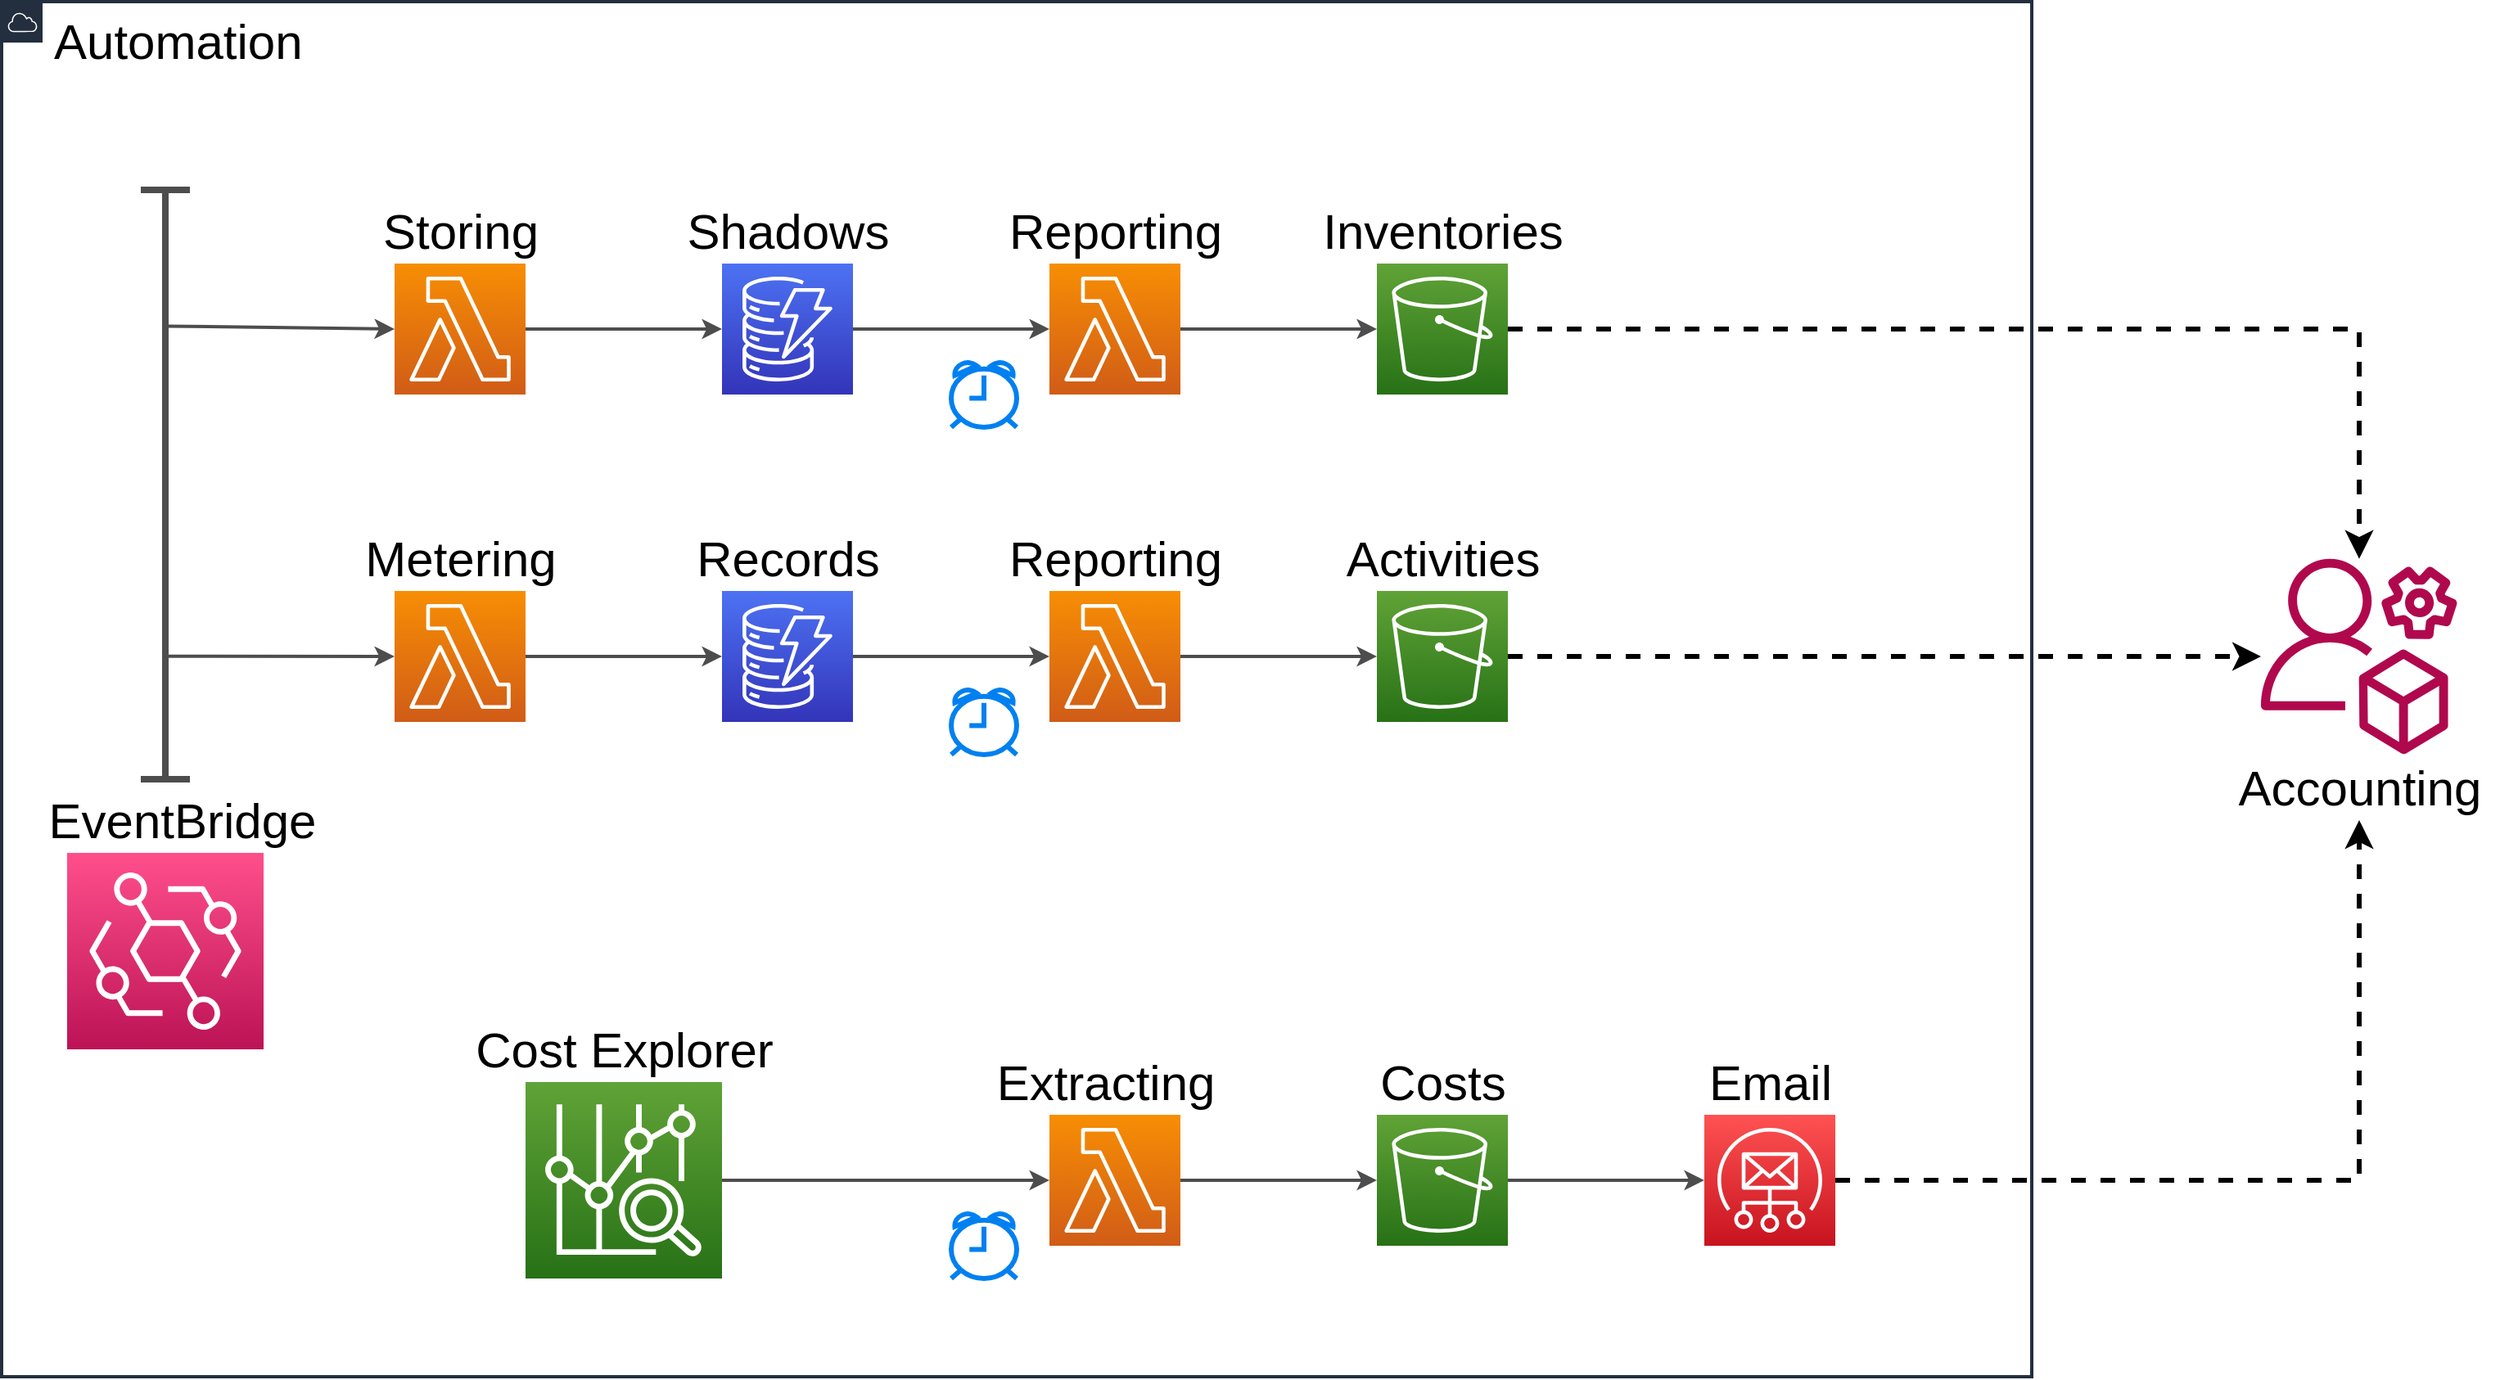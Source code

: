 <mxfile version="21.4.0" type="device">
  <diagram id="Ht1M8jgEwFfnCIfOTk4-" name="Page-1">
    <mxGraphModel dx="1368" dy="991" grid="1" gridSize="10" guides="1" tooltips="1" connect="1" arrows="1" fold="1" page="1" pageScale="1" pageWidth="1600" pageHeight="900" background="#FFFFFF" math="0" shadow="0">
      <root>
        <mxCell id="0" />
        <mxCell id="1" parent="0" />
        <mxCell id="lNVfGLFAs1jdNbvyQik3-2" value="&lt;font style=&quot;font-size: 30px;&quot;&gt;Automation&lt;/font&gt;" style="points=[[0,0],[0.25,0],[0.5,0],[0.75,0],[1,0],[1,0.25],[1,0.5],[1,0.75],[1,1],[0.75,1],[0.5,1],[0.25,1],[0,1],[0,0.75],[0,0.5],[0,0.25]];outlineConnect=0;gradientColor=none;html=1;whiteSpace=wrap;fontSize=30;fontStyle=0;container=0;pointerEvents=0;collapsible=0;recursiveResize=0;shape=mxgraph.aws4.group;grIcon=mxgraph.aws4.group_aws_cloud;strokeColor=#232F3E;fillColor=none;verticalAlign=top;align=left;spacingLeft=30;fontColor=#000000;dashed=0;strokeWidth=2;" parent="1" vertex="1">
          <mxGeometry x="40" y="40" width="1240" height="840" as="geometry" />
        </mxCell>
        <mxCell id="lNVfGLFAs1jdNbvyQik3-12" value="" style="shape=crossbar;whiteSpace=wrap;html=1;rounded=1;fontSize=30;shadow=0;strokeWidth=4;strokeColor=#4D4D4D;fontColor=#000000;rotation=-90;" parent="1" vertex="1">
          <mxGeometry x="-40" y="320" width="360" height="30" as="geometry" />
        </mxCell>
        <mxCell id="lNVfGLFAs1jdNbvyQik3-79" value="" style="endArrow=classic;html=1;rounded=0;fontSize=30;strokeColor=#4D4D4D;strokeWidth=2;entryX=0;entryY=0.5;entryDx=0;entryDy=0;entryPerimeter=0;fontColor=#000000;exitX=0.88;exitY=0.522;exitDx=0;exitDy=0;exitPerimeter=0;" parent="1" target="lNVfGLFAs1jdNbvyQik3-105" edge="1">
          <mxGeometry width="50" height="50" relative="1" as="geometry">
            <mxPoint x="140.66" y="238.2" as="sourcePoint" />
            <mxPoint x="517.579" y="516" as="targetPoint" />
          </mxGeometry>
        </mxCell>
        <mxCell id="lNVfGLFAs1jdNbvyQik3-105" value="" style="sketch=0;points=[[0,0,0],[0.25,0,0],[0.5,0,0],[0.75,0,0],[1,0,0],[0,1,0],[0.25,1,0],[0.5,1,0],[0.75,1,0],[1,1,0],[0,0.25,0],[0,0.5,0],[0,0.75,0],[1,0.25,0],[1,0.5,0],[1,0.75,0]];outlineConnect=0;fontColor=#000000;gradientColor=#F78E04;gradientDirection=north;fillColor=#D05C17;strokeColor=#ffffff;dashed=0;verticalLabelPosition=bottom;verticalAlign=top;align=center;html=1;fontSize=30;fontStyle=0;aspect=fixed;shape=mxgraph.aws4.resourceIcon;resIcon=mxgraph.aws4.lambda;shadow=0;" parent="1" vertex="1">
          <mxGeometry x="280" y="200" width="80" height="80" as="geometry" />
        </mxCell>
        <mxCell id="lNVfGLFAs1jdNbvyQik3-106" value="" style="sketch=0;points=[[0,0,0],[0.25,0,0],[0.5,0,0],[0.75,0,0],[1,0,0],[0,1,0],[0.25,1,0],[0.5,1,0],[0.75,1,0],[1,1,0],[0,0.25,0],[0,0.5,0],[0,0.75,0],[1,0.25,0],[1,0.5,0],[1,0.75,0]];outlineConnect=0;fontColor=#000000;gradientColor=#F78E04;gradientDirection=north;fillColor=#D05C17;strokeColor=#ffffff;dashed=0;verticalLabelPosition=bottom;verticalAlign=top;align=center;html=1;fontSize=30;fontStyle=0;aspect=fixed;shape=mxgraph.aws4.resourceIcon;resIcon=mxgraph.aws4.lambda;shadow=0;" parent="1" vertex="1">
          <mxGeometry x="680" y="200" width="80" height="80" as="geometry" />
        </mxCell>
        <mxCell id="lNVfGLFAs1jdNbvyQik3-113" value="" style="html=1;verticalLabelPosition=bottom;align=center;labelBackgroundColor=#ffffff;verticalAlign=top;strokeWidth=3;strokeColor=#0080F0;shadow=0;dashed=0;shape=mxgraph.ios7.icons.alarm_clock;fontSize=30;fillColor=none;fontColor=#000000;" parent="1" vertex="1">
          <mxGeometry x="620" y="260" width="40" height="40" as="geometry" />
        </mxCell>
        <mxCell id="lNVfGLFAs1jdNbvyQik3-3" value="" style="sketch=0;points=[[0,0,0],[0.25,0,0],[0.5,0,0],[0.75,0,0],[1,0,0],[0,1,0],[0.25,1,0],[0.5,1,0],[0.75,1,0],[1,1,0],[0,0.25,0],[0,0.5,0],[0,0.75,0],[1,0.25,0],[1,0.5,0],[1,0.75,0]];outlineConnect=0;fontColor=#000000;gradientColor=#FF4F8B;gradientDirection=north;fillColor=#BC1356;strokeColor=#ffffff;dashed=0;verticalLabelPosition=bottom;verticalAlign=top;align=center;html=1;fontSize=30;fontStyle=0;aspect=fixed;shape=mxgraph.aws4.resourceIcon;resIcon=mxgraph.aws4.eventbridge;" parent="1" vertex="1">
          <mxGeometry x="80.0" y="560" width="120" height="120" as="geometry" />
        </mxCell>
        <mxCell id="lNVfGLFAs1jdNbvyQik3-41" value="&lt;font style=&quot;font-size: 30px;&quot;&gt;EventBridge&lt;/font&gt;" style="text;html=1;resizable=0;points=[];autosize=1;align=center;verticalAlign=top;spacingTop=-4;fontSize=30;fontStyle=0;fontColor=#000000;" parent="1" vertex="1">
          <mxGeometry x="60.0" y="520" width="180" height="40" as="geometry" />
        </mxCell>
        <mxCell id="jZqfp6MoiFv1Xp_olDQf-8" value="" style="endArrow=classic;html=1;rounded=0;fontSize=30;strokeColor=#4D4D4D;strokeWidth=2;fontColor=#000000;exitX=1;exitY=0.5;exitDx=0;exitDy=0;exitPerimeter=0;" parent="1" source="lNVfGLFAs1jdNbvyQik3-105" target="jZqfp6MoiFv1Xp_olDQf-19" edge="1">
          <mxGeometry width="50" height="50" relative="1" as="geometry">
            <mxPoint x="606" y="400" as="sourcePoint" />
            <mxPoint x="598" y="398" as="targetPoint" />
          </mxGeometry>
        </mxCell>
        <mxCell id="jZqfp6MoiFv1Xp_olDQf-9" value="" style="endArrow=classic;html=1;rounded=0;fontSize=30;strokeColor=#4D4D4D;strokeWidth=2;exitX=1;exitY=0.5;exitDx=0;exitDy=0;exitPerimeter=0;fontColor=#000000;entryX=0;entryY=0.5;entryDx=0;entryDy=0;entryPerimeter=0;" parent="1" source="lNVfGLFAs1jdNbvyQik3-106" target="jZqfp6MoiFv1Xp_olDQf-20" edge="1">
          <mxGeometry width="50" height="50" relative="1" as="geometry">
            <mxPoint x="927.56" y="667.99" as="sourcePoint" />
            <mxPoint x="919" y="240" as="targetPoint" />
          </mxGeometry>
        </mxCell>
        <mxCell id="jZqfp6MoiFv1Xp_olDQf-11" value="Shadows" style="text;html=1;resizable=0;points=[];autosize=1;align=center;verticalAlign=top;spacingTop=-4;fontSize=30;fontStyle=0;fontColor=#000000;" parent="1" vertex="1">
          <mxGeometry x="445" y="160" width="150" height="40" as="geometry" />
        </mxCell>
        <mxCell id="jZqfp6MoiFv1Xp_olDQf-16" value="" style="edgeStyle=segmentEdgeStyle;endArrow=classic;html=1;curved=0;rounded=0;endSize=8;startSize=8;fontColor=#FFFFFF;strokeWidth=3;dashed=1;" parent="1" source="jZqfp6MoiFv1Xp_olDQf-31" target="jZqfp6MoiFv1Xp_olDQf-34" edge="1">
          <mxGeometry width="50" height="50" relative="1" as="geometry">
            <mxPoint x="1040.98" y="237" as="sourcePoint" />
            <mxPoint x="943.78" y="100" as="targetPoint" />
            <Array as="points" />
          </mxGeometry>
        </mxCell>
        <mxCell id="jZqfp6MoiFv1Xp_olDQf-19" value="" style="sketch=0;points=[[0,0,0],[0.25,0,0],[0.5,0,0],[0.75,0,0],[1,0,0],[0,1,0],[0.25,1,0],[0.5,1,0],[0.75,1,0],[1,1,0],[0,0.25,0],[0,0.5,0],[0,0.75,0],[1,0.25,0],[1,0.5,0],[1,0.75,0]];outlineConnect=0;fontColor=#232F3E;gradientColor=#4D72F3;gradientDirection=north;fillColor=#3334B9;strokeColor=#ffffff;dashed=0;verticalLabelPosition=bottom;verticalAlign=top;align=center;html=1;fontSize=12;fontStyle=0;aspect=fixed;shape=mxgraph.aws4.resourceIcon;resIcon=mxgraph.aws4.dynamodb;" parent="1" vertex="1">
          <mxGeometry x="480" y="200" width="80" height="80" as="geometry" />
        </mxCell>
        <mxCell id="jZqfp6MoiFv1Xp_olDQf-20" value="" style="sketch=0;points=[[0,0,0],[0.25,0,0],[0.5,0,0],[0.75,0,0],[1,0,0],[0,1,0],[0.25,1,0],[0.5,1,0],[0.75,1,0],[1,1,0],[0,0.25,0],[0,0.5,0],[0,0.75,0],[1,0.25,0],[1,0.5,0],[1,0.75,0]];outlineConnect=0;fontColor=#232F3E;gradientColor=#60A337;gradientDirection=north;fillColor=#277116;strokeColor=#ffffff;dashed=0;verticalLabelPosition=bottom;verticalAlign=top;align=center;html=1;fontSize=12;fontStyle=0;aspect=fixed;shape=mxgraph.aws4.resourceIcon;resIcon=mxgraph.aws4.s3;" parent="1" vertex="1">
          <mxGeometry x="880" y="200" width="80" height="80" as="geometry" />
        </mxCell>
        <mxCell id="jZqfp6MoiFv1Xp_olDQf-21" value="Inventories" style="text;html=1;resizable=0;points=[];autosize=1;align=center;verticalAlign=top;spacingTop=-4;fontSize=30;fontStyle=0;fontColor=#000000;" parent="1" vertex="1">
          <mxGeometry x="835" y="160" width="170" height="40" as="geometry" />
        </mxCell>
        <mxCell id="jZqfp6MoiFv1Xp_olDQf-22" value="" style="endArrow=classic;html=1;rounded=0;fontSize=30;strokeColor=#4D4D4D;strokeWidth=2;fontColor=#000000;entryX=0;entryY=0.5;entryDx=0;entryDy=0;entryPerimeter=0;" parent="1" source="jZqfp6MoiFv1Xp_olDQf-19" target="lNVfGLFAs1jdNbvyQik3-106" edge="1">
          <mxGeometry width="50" height="50" relative="1" as="geometry">
            <mxPoint x="609" y="410" as="sourcePoint" />
            <mxPoint x="609" y="330" as="targetPoint" />
          </mxGeometry>
        </mxCell>
        <mxCell id="jZqfp6MoiFv1Xp_olDQf-23" value="" style="endArrow=classic;html=1;rounded=0;fontSize=30;strokeColor=#4D4D4D;strokeWidth=2;entryX=0;entryY=0.5;entryDx=0;entryDy=0;entryPerimeter=0;fontColor=#000000;exitX=0.431;exitY=0.433;exitDx=0;exitDy=0;exitPerimeter=0;" parent="1" target="jZqfp6MoiFv1Xp_olDQf-24" edge="1">
          <mxGeometry width="50" height="50" relative="1" as="geometry">
            <mxPoint x="137.99" y="439.84" as="sourcePoint" />
            <mxPoint x="997.579" y="556" as="targetPoint" />
          </mxGeometry>
        </mxCell>
        <mxCell id="jZqfp6MoiFv1Xp_olDQf-24" value="" style="sketch=0;points=[[0,0,0],[0.25,0,0],[0.5,0,0],[0.75,0,0],[1,0,0],[0,1,0],[0.25,1,0],[0.5,1,0],[0.75,1,0],[1,1,0],[0,0.25,0],[0,0.5,0],[0,0.75,0],[1,0.25,0],[1,0.5,0],[1,0.75,0]];outlineConnect=0;fontColor=#000000;gradientColor=#F78E04;gradientDirection=north;fillColor=#D05C17;strokeColor=#ffffff;dashed=0;verticalLabelPosition=bottom;verticalAlign=top;align=center;html=1;fontSize=30;fontStyle=0;aspect=fixed;shape=mxgraph.aws4.resourceIcon;resIcon=mxgraph.aws4.lambda;shadow=0;" parent="1" vertex="1">
          <mxGeometry x="280" y="400" width="80" height="80" as="geometry" />
        </mxCell>
        <mxCell id="jZqfp6MoiFv1Xp_olDQf-25" value="" style="sketch=0;points=[[0,0,0],[0.25,0,0],[0.5,0,0],[0.75,0,0],[1,0,0],[0,1,0],[0.25,1,0],[0.5,1,0],[0.75,1,0],[1,1,0],[0,0.25,0],[0,0.5,0],[0,0.75,0],[1,0.25,0],[1,0.5,0],[1,0.75,0]];outlineConnect=0;fontColor=#000000;gradientColor=#F78E04;gradientDirection=north;fillColor=#D05C17;strokeColor=#ffffff;dashed=0;verticalLabelPosition=bottom;verticalAlign=top;align=center;html=1;fontSize=30;fontStyle=0;aspect=fixed;shape=mxgraph.aws4.resourceIcon;resIcon=mxgraph.aws4.lambda;shadow=0;" parent="1" vertex="1">
          <mxGeometry x="680" y="400" width="80" height="80" as="geometry" />
        </mxCell>
        <mxCell id="jZqfp6MoiFv1Xp_olDQf-26" value="" style="html=1;verticalLabelPosition=bottom;align=center;labelBackgroundColor=#ffffff;verticalAlign=top;strokeWidth=3;strokeColor=#0080F0;shadow=0;dashed=0;shape=mxgraph.ios7.icons.alarm_clock;fontSize=30;fillColor=none;fontColor=#000000;aspect=fixed;" parent="1" vertex="1">
          <mxGeometry x="620" y="460" width="40" height="40" as="geometry" />
        </mxCell>
        <mxCell id="jZqfp6MoiFv1Xp_olDQf-27" value="" style="endArrow=classic;html=1;rounded=0;fontSize=30;strokeColor=#4D4D4D;strokeWidth=2;fontColor=#000000;exitX=1;exitY=0.5;exitDx=0;exitDy=0;exitPerimeter=0;" parent="1" source="jZqfp6MoiFv1Xp_olDQf-24" target="jZqfp6MoiFv1Xp_olDQf-30" edge="1">
          <mxGeometry width="50" height="50" relative="1" as="geometry">
            <mxPoint x="1086" y="440" as="sourcePoint" />
            <mxPoint x="1078" y="438" as="targetPoint" />
          </mxGeometry>
        </mxCell>
        <mxCell id="jZqfp6MoiFv1Xp_olDQf-28" value="" style="endArrow=classic;html=1;rounded=0;fontSize=30;strokeColor=#4D4D4D;strokeWidth=2;exitX=1;exitY=0.5;exitDx=0;exitDy=0;exitPerimeter=0;fontColor=#000000;entryX=0;entryY=0.5;entryDx=0;entryDy=0;entryPerimeter=0;" parent="1" source="jZqfp6MoiFv1Xp_olDQf-25" target="jZqfp6MoiFv1Xp_olDQf-31" edge="1">
          <mxGeometry width="50" height="50" relative="1" as="geometry">
            <mxPoint x="1407.56" y="707.99" as="sourcePoint" />
            <mxPoint x="1399" y="280" as="targetPoint" />
          </mxGeometry>
        </mxCell>
        <mxCell id="jZqfp6MoiFv1Xp_olDQf-29" value="Records" style="text;html=1;resizable=0;points=[];autosize=1;align=center;verticalAlign=top;spacingTop=-4;fontSize=30;fontStyle=0;fontColor=#000000;" parent="1" vertex="1">
          <mxGeometry x="450" y="360" width="140" height="40" as="geometry" />
        </mxCell>
        <mxCell id="jZqfp6MoiFv1Xp_olDQf-30" value="" style="sketch=0;points=[[0,0,0],[0.25,0,0],[0.5,0,0],[0.75,0,0],[1,0,0],[0,1,0],[0.25,1,0],[0.5,1,0],[0.75,1,0],[1,1,0],[0,0.25,0],[0,0.5,0],[0,0.75,0],[1,0.25,0],[1,0.5,0],[1,0.75,0]];outlineConnect=0;fontColor=#232F3E;gradientColor=#4D72F3;gradientDirection=north;fillColor=#3334B9;strokeColor=#ffffff;dashed=0;verticalLabelPosition=bottom;verticalAlign=top;align=center;html=1;fontSize=12;fontStyle=0;aspect=fixed;shape=mxgraph.aws4.resourceIcon;resIcon=mxgraph.aws4.dynamodb;" parent="1" vertex="1">
          <mxGeometry x="480" y="400" width="80" height="80" as="geometry" />
        </mxCell>
        <mxCell id="jZqfp6MoiFv1Xp_olDQf-32" value="Activities" style="text;html=1;resizable=0;points=[];autosize=1;align=center;verticalAlign=top;spacingTop=-4;fontSize=30;fontStyle=0;fontColor=#000000;" parent="1" vertex="1">
          <mxGeometry x="850" y="360" width="140" height="40" as="geometry" />
        </mxCell>
        <mxCell id="jZqfp6MoiFv1Xp_olDQf-33" value="" style="endArrow=classic;html=1;rounded=0;fontSize=30;strokeColor=#4D4D4D;strokeWidth=2;exitX=1;exitY=0.5;exitDx=0;exitDy=0;exitPerimeter=0;fontColor=#000000;entryX=0;entryY=0.5;entryDx=0;entryDy=0;entryPerimeter=0;" parent="1" source="jZqfp6MoiFv1Xp_olDQf-30" target="jZqfp6MoiFv1Xp_olDQf-25" edge="1">
          <mxGeometry width="50" height="50" relative="1" as="geometry">
            <mxPoint x="1089" y="450" as="sourcePoint" />
            <mxPoint x="1089" y="370" as="targetPoint" />
          </mxGeometry>
        </mxCell>
        <mxCell id="jZqfp6MoiFv1Xp_olDQf-34" value="" style="sketch=0;outlineConnect=0;fontColor=#000000;gradientColor=none;fillColor=#B0084D;strokeColor=none;dashed=0;verticalLabelPosition=bottom;verticalAlign=top;align=center;html=1;fontSize=30;fontStyle=0;pointerEvents=1;shape=mxgraph.aws4.organizations_management_account;" parent="1" vertex="1">
          <mxGeometry x="1420" y="380" width="120" height="120" as="geometry" />
        </mxCell>
        <mxCell id="jZqfp6MoiFv1Xp_olDQf-36" value="Accounting" style="text;html=1;resizable=0;points=[];autosize=1;align=center;verticalAlign=top;spacingTop=-4;fontSize=30;fontStyle=0;fontColor=#000000;" parent="1" vertex="1">
          <mxGeometry x="1395" y="500" width="170" height="40" as="geometry" />
        </mxCell>
        <mxCell id="jZqfp6MoiFv1Xp_olDQf-38" value="Metering" style="text;html=1;resizable=0;points=[];autosize=1;align=center;verticalAlign=top;spacingTop=-4;fontSize=30;fontStyle=0;fontColor=#000000;" parent="1" vertex="1">
          <mxGeometry x="250" y="360" width="140" height="40" as="geometry" />
        </mxCell>
        <mxCell id="jZqfp6MoiFv1Xp_olDQf-39" value="Storing" style="text;html=1;resizable=0;points=[];autosize=1;align=center;verticalAlign=top;spacingTop=-4;fontSize=30;fontStyle=0;fontColor=#000000;" parent="1" vertex="1">
          <mxGeometry x="260" y="160" width="120" height="40" as="geometry" />
        </mxCell>
        <mxCell id="si3JcD4rtta3ya5N-G4n-2" value="" style="sketch=0;points=[[0,0,0],[0.25,0,0],[0.5,0,0],[0.75,0,0],[1,0,0],[0,1,0],[0.25,1,0],[0.5,1,0],[0.75,1,0],[1,1,0],[0,0.25,0],[0,0.5,0],[0,0.75,0],[1,0.25,0],[1,0.5,0],[1,0.75,0]];outlineConnect=0;fontColor=#232F3E;gradientColor=#60A337;gradientDirection=north;fillColor=#277116;strokeColor=#ffffff;dashed=0;verticalLabelPosition=bottom;verticalAlign=top;align=center;html=1;fontSize=12;fontStyle=0;aspect=fixed;shape=mxgraph.aws4.resourceIcon;resIcon=mxgraph.aws4.s3;" parent="1" vertex="1">
          <mxGeometry x="880" y="720" width="80" height="80" as="geometry" />
        </mxCell>
        <mxCell id="si3JcD4rtta3ya5N-G4n-3" value="Costs" style="text;html=1;resizable=0;points=[];autosize=1;align=center;verticalAlign=top;spacingTop=-4;fontSize=30;fontStyle=0;fontColor=#000000;" parent="1" vertex="1">
          <mxGeometry x="870" y="680" width="100" height="40" as="geometry" />
        </mxCell>
        <mxCell id="si3JcD4rtta3ya5N-G4n-4" value="" style="sketch=0;points=[[0,0,0],[0.25,0,0],[0.5,0,0],[0.75,0,0],[1,0,0],[0,1,0],[0.25,1,0],[0.5,1,0],[0.75,1,0],[1,1,0],[0,0.25,0],[0,0.5,0],[0,0.75,0],[1,0.25,0],[1,0.5,0],[1,0.75,0]];outlineConnect=0;fontColor=#000000;gradientColor=#F78E04;gradientDirection=north;fillColor=#D05C17;strokeColor=#ffffff;dashed=0;verticalLabelPosition=bottom;verticalAlign=top;align=center;html=1;fontSize=30;fontStyle=0;aspect=fixed;shape=mxgraph.aws4.resourceIcon;resIcon=mxgraph.aws4.lambda;shadow=0;" parent="1" vertex="1">
          <mxGeometry x="680" y="720" width="80" height="80" as="geometry" />
        </mxCell>
        <mxCell id="si3JcD4rtta3ya5N-G4n-5" value="" style="html=1;verticalLabelPosition=bottom;align=center;labelBackgroundColor=#ffffff;verticalAlign=top;strokeWidth=3;strokeColor=#0080F0;shadow=0;dashed=0;shape=mxgraph.ios7.icons.alarm_clock;fontSize=30;fillColor=none;fontColor=#000000;aspect=fixed;" parent="1" vertex="1">
          <mxGeometry x="620" y="780" width="40" height="40" as="geometry" />
        </mxCell>
        <mxCell id="si3JcD4rtta3ya5N-G4n-6" value="Extracting" style="text;html=1;resizable=0;points=[];autosize=1;align=center;verticalAlign=top;spacingTop=-4;fontSize=30;fontStyle=0;fontColor=#000000;" parent="1" vertex="1">
          <mxGeometry x="634" y="680" width="160" height="40" as="geometry" />
        </mxCell>
        <mxCell id="si3JcD4rtta3ya5N-G4n-7" value="" style="sketch=0;points=[[0,0,0],[0.25,0,0],[0.5,0,0],[0.75,0,0],[1,0,0],[0,1,0],[0.25,1,0],[0.5,1,0],[0.75,1,0],[1,1,0],[0,0.25,0],[0,0.5,0],[0,0.75,0],[1,0.25,0],[1,0.5,0],[1,0.75,0]];outlineConnect=0;fontColor=#232F3E;gradientColor=#60A337;gradientDirection=north;fillColor=#277116;strokeColor=#ffffff;dashed=0;verticalLabelPosition=bottom;verticalAlign=top;align=center;html=1;fontSize=12;fontStyle=0;aspect=fixed;shape=mxgraph.aws4.resourceIcon;resIcon=mxgraph.aws4.cost_explorer;" parent="1" vertex="1">
          <mxGeometry x="360" y="700" width="120" height="120" as="geometry" />
        </mxCell>
        <mxCell id="si3JcD4rtta3ya5N-G4n-8" value="Cost Explorer" style="text;html=1;resizable=0;points=[];autosize=1;align=center;verticalAlign=top;spacingTop=-4;fontSize=30;fontStyle=0;fontColor=#000000;" parent="1" vertex="1">
          <mxGeometry x="315" y="660" width="210" height="40" as="geometry" />
        </mxCell>
        <mxCell id="si3JcD4rtta3ya5N-G4n-10" value="" style="edgeStyle=segmentEdgeStyle;endArrow=classic;html=1;curved=0;rounded=0;endSize=8;startSize=8;fontColor=#FFFFFF;strokeWidth=3;dashed=1;exitX=1;exitY=0.5;exitDx=0;exitDy=0;exitPerimeter=0;" parent="1" source="1F7NJxXTms6XoKkwtTkC-1" edge="1" target="jZqfp6MoiFv1Xp_olDQf-36">
          <mxGeometry width="50" height="50" relative="1" as="geometry">
            <mxPoint x="1129" y="289" as="sourcePoint" />
            <mxPoint x="1470" y="670" as="targetPoint" />
            <Array as="points">
              <mxPoint x="1480" y="760" />
            </Array>
          </mxGeometry>
        </mxCell>
        <mxCell id="si3JcD4rtta3ya5N-G4n-11" value="" style="endArrow=classic;html=1;rounded=0;fontSize=30;strokeColor=#4D4D4D;strokeWidth=2;fontColor=#000000;entryX=0;entryY=0.5;entryDx=0;entryDy=0;entryPerimeter=0;" parent="1" source="si3JcD4rtta3ya5N-G4n-4" target="si3JcD4rtta3ya5N-G4n-2" edge="1">
          <mxGeometry width="50" height="50" relative="1" as="geometry">
            <mxPoint x="930.4" y="488.32" as="sourcePoint" />
            <mxPoint x="929" y="410" as="targetPoint" />
          </mxGeometry>
        </mxCell>
        <mxCell id="si3JcD4rtta3ya5N-G4n-12" value="" style="endArrow=classic;html=1;rounded=0;fontSize=30;strokeColor=#4D4D4D;strokeWidth=2;exitX=1;exitY=0.5;exitDx=0;exitDy=0;exitPerimeter=0;fontColor=#000000;entryX=0;entryY=0.5;entryDx=0;entryDy=0;entryPerimeter=0;" parent="1" source="si3JcD4rtta3ya5N-G4n-7" edge="1" target="si3JcD4rtta3ya5N-G4n-4">
          <mxGeometry width="50" height="50" relative="1" as="geometry">
            <mxPoint x="1331.05" y="487" as="sourcePoint" />
            <mxPoint x="1320" y="600" as="targetPoint" />
          </mxGeometry>
        </mxCell>
        <mxCell id="1F7NJxXTms6XoKkwtTkC-1" value="" style="sketch=0;points=[[0,0,0],[0.25,0,0],[0.5,0,0],[0.75,0,0],[1,0,0],[0,1,0],[0.25,1,0],[0.5,1,0],[0.75,1,0],[1,1,0],[0,0.25,0],[0,0.5,0],[0,0.75,0],[1,0.25,0],[1,0.5,0],[1,0.75,0]];outlineConnect=0;fontColor=#232F3E;gradientColor=#FF5252;gradientDirection=north;fillColor=#C7131F;strokeColor=#ffffff;dashed=0;verticalLabelPosition=bottom;verticalAlign=top;align=center;html=1;fontSize=12;fontStyle=0;aspect=fixed;shape=mxgraph.aws4.resourceIcon;resIcon=mxgraph.aws4.simple_email_service;" vertex="1" parent="1">
          <mxGeometry x="1080" y="720" width="80" height="80" as="geometry" />
        </mxCell>
        <mxCell id="1F7NJxXTms6XoKkwtTkC-2" value="" style="endArrow=classic;html=1;rounded=0;fontSize=30;strokeColor=#4D4D4D;strokeWidth=2;fontColor=#000000;entryX=0;entryY=0.5;entryDx=0;entryDy=0;entryPerimeter=0;" edge="1" parent="1" source="si3JcD4rtta3ya5N-G4n-2" target="1F7NJxXTms6XoKkwtTkC-1">
          <mxGeometry width="50" height="50" relative="1" as="geometry">
            <mxPoint x="1010" y="760" as="sourcePoint" />
            <mxPoint x="930" y="770" as="targetPoint" />
          </mxGeometry>
        </mxCell>
        <mxCell id="1F7NJxXTms6XoKkwtTkC-3" value="" style="edgeStyle=segmentEdgeStyle;endArrow=classic;html=1;curved=0;rounded=0;endSize=8;startSize=8;fontColor=#FFFFFF;strokeWidth=3;dashed=1;exitX=1;exitY=0.5;exitDx=0;exitDy=0;exitPerimeter=0;" edge="1" parent="1" source="jZqfp6MoiFv1Xp_olDQf-20" target="jZqfp6MoiFv1Xp_olDQf-34">
          <mxGeometry width="50" height="50" relative="1" as="geometry">
            <mxPoint x="753" y="281" as="sourcePoint" />
            <mxPoint x="1420" y="520" as="targetPoint" />
            <Array as="points">
              <mxPoint x="1480" y="240" />
            </Array>
          </mxGeometry>
        </mxCell>
        <mxCell id="jZqfp6MoiFv1Xp_olDQf-31" value="" style="sketch=0;points=[[0,0,0],[0.25,0,0],[0.5,0,0],[0.75,0,0],[1,0,0],[0,1,0],[0.25,1,0],[0.5,1,0],[0.75,1,0],[1,1,0],[0,0.25,0],[0,0.5,0],[0,0.75,0],[1,0.25,0],[1,0.5,0],[1,0.75,0]];outlineConnect=0;fontColor=#232F3E;gradientColor=#60A337;gradientDirection=north;fillColor=#277116;strokeColor=#ffffff;dashed=0;verticalLabelPosition=bottom;verticalAlign=top;align=center;html=1;fontSize=12;fontStyle=0;aspect=fixed;shape=mxgraph.aws4.resourceIcon;resIcon=mxgraph.aws4.s3;" parent="1" vertex="1">
          <mxGeometry x="880" y="400" width="80" height="80" as="geometry" />
        </mxCell>
        <mxCell id="1F7NJxXTms6XoKkwtTkC-4" value="Email" style="text;html=1;resizable=0;points=[];autosize=1;align=center;verticalAlign=top;spacingTop=-4;fontSize=30;fontStyle=0;fontColor=#000000;" vertex="1" parent="1">
          <mxGeometry x="1070" y="680" width="100" height="40" as="geometry" />
        </mxCell>
        <mxCell id="1F7NJxXTms6XoKkwtTkC-5" value="Reporting" style="text;html=1;resizable=0;points=[];autosize=1;align=center;verticalAlign=top;spacingTop=-4;fontSize=30;fontStyle=0;fontColor=#000000;" vertex="1" parent="1">
          <mxGeometry x="645" y="360" width="150" height="40" as="geometry" />
        </mxCell>
        <mxCell id="1F7NJxXTms6XoKkwtTkC-6" value="Reporting" style="text;html=1;resizable=0;points=[];autosize=1;align=center;verticalAlign=top;spacingTop=-4;fontSize=30;fontStyle=0;fontColor=#000000;" vertex="1" parent="1">
          <mxGeometry x="645" y="160" width="150" height="40" as="geometry" />
        </mxCell>
      </root>
    </mxGraphModel>
  </diagram>
</mxfile>
